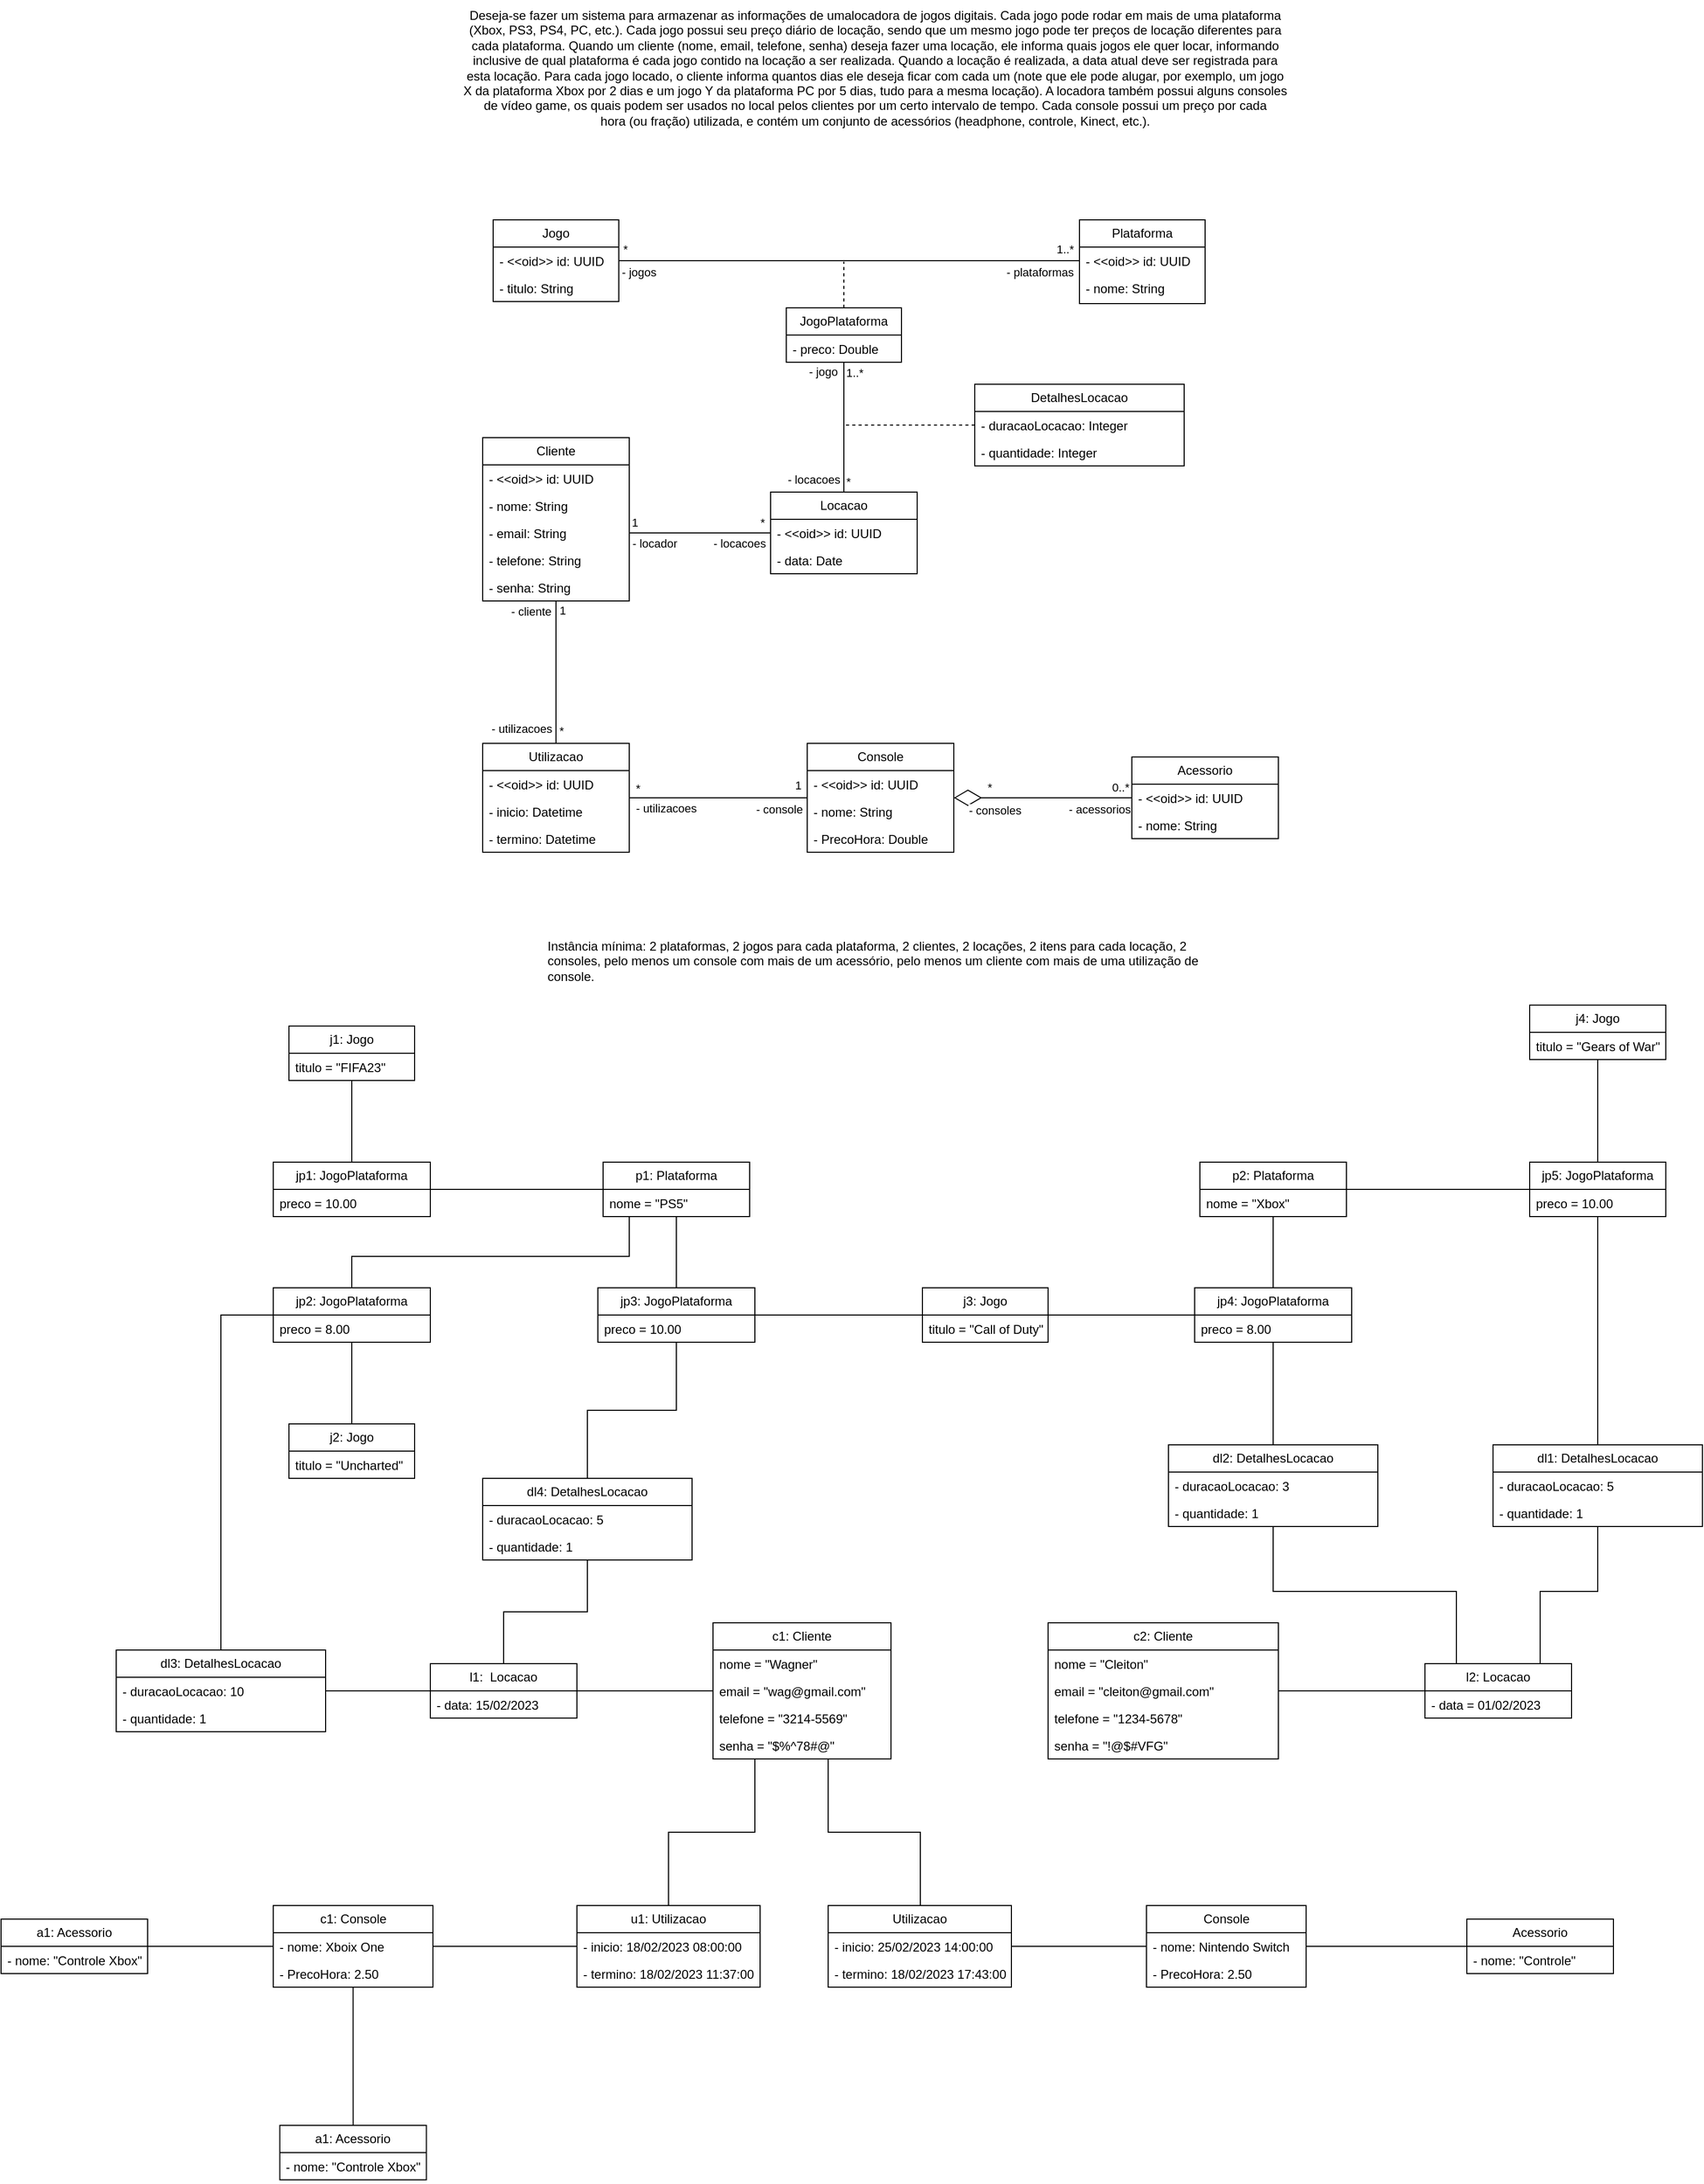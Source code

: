 <mxfile version="21.1.2" type="device">
  <diagram name="Página-1" id="LYE5CIv3qdAO098Iyr-i">
    <mxGraphModel dx="2074" dy="679" grid="1" gridSize="10" guides="1" tooltips="1" connect="1" arrows="1" fold="1" page="1" pageScale="1" pageWidth="827" pageHeight="1169" math="0" shadow="0">
      <root>
        <mxCell id="0" />
        <mxCell id="1" parent="0" />
        <mxCell id="GdIrwZQc3VLpYgN1qTWM-1" value="&lt;div&gt;Deseja-se fazer um sistema para armazenar as informações de uma&lt;span style=&quot;background-color: initial;&quot;&gt;locadora de jogos digitais. Cada jogo pode rodar em mais de uma plataforma (Xbox, PS3, PS4,&amp;nbsp;&lt;/span&gt;&lt;span style=&quot;background-color: initial;&quot;&gt;PC, etc.). Cada jogo possui seu preço diário de locação, sendo que um mesmo jogo pode ter&amp;nbsp;&lt;/span&gt;&lt;span style=&quot;background-color: initial;&quot;&gt;preços de locação diferentes para cada plataforma. Quando um cliente (nome, email, telefone,&amp;nbsp;&lt;/span&gt;&lt;span style=&quot;background-color: initial;&quot;&gt;senha) deseja fazer uma locação, ele informa quais jogos ele quer locar, informando inclusive de&amp;nbsp;&lt;/span&gt;&lt;span style=&quot;background-color: initial;&quot;&gt;qual plataforma é cada jogo contido na locação a ser realizada. Quando a locação é realizada, a&amp;nbsp;&lt;/span&gt;&lt;span style=&quot;background-color: initial;&quot;&gt;data atual deve ser registrada para esta locação. Para cada jogo locado, o cliente informa quantos&amp;nbsp;&lt;/span&gt;&lt;span style=&quot;background-color: initial;&quot;&gt;dias ele deseja ficar com cada um (note que ele pode alugar, por exemplo, um jogo X da&amp;nbsp;&lt;/span&gt;&lt;span style=&quot;background-color: initial;&quot;&gt;plataforma Xbox por 2 dias e um jogo Y da plataforma PC por 5 dias, tudo para a mesma&amp;nbsp;&lt;/span&gt;&lt;span style=&quot;background-color: initial;&quot;&gt;locação). A locadora também possui alguns consoles de vídeo game, os quais podem ser usados&amp;nbsp;&lt;/span&gt;&lt;span style=&quot;background-color: initial;&quot;&gt;no local pelos clientes por um certo intervalo de tempo. Cada console possui um preço por cada&lt;/span&gt;&lt;/div&gt;&lt;div&gt;hora (ou fração) utilizada, e contém um conjunto de acessórios (headphone, controle, Kinect,&amp;nbsp;&lt;span style=&quot;background-color: initial;&quot;&gt;etc.).&lt;/span&gt;&lt;/div&gt;" style="text;html=1;strokeColor=none;fillColor=none;align=center;verticalAlign=middle;whiteSpace=wrap;rounded=0;" vertex="1" parent="1">
          <mxGeometry x="20" y="20" width="790" height="130" as="geometry" />
        </mxCell>
        <mxCell id="GdIrwZQc3VLpYgN1qTWM-3" value="Instância mínima: 2 plataformas, 2 jogos para cada plataforma, 2 clientes, 2 locações, 2 itens para cada locação, 2 consoles, pelo menos um console com mais de um acessório, pelo menos um cliente com mais de uma utilização de&lt;br&gt;console." style="text;whiteSpace=wrap;html=1;" vertex="1" parent="1">
          <mxGeometry x="100" y="910" width="630" height="60" as="geometry" />
        </mxCell>
        <mxCell id="GdIrwZQc3VLpYgN1qTWM-4" value="Jogo" style="swimlane;fontStyle=0;childLayout=stackLayout;horizontal=1;startSize=26;fillColor=none;horizontalStack=0;resizeParent=1;resizeParentMax=0;resizeLast=0;collapsible=1;marginBottom=0;whiteSpace=wrap;html=1;" vertex="1" parent="1">
          <mxGeometry x="50" y="230" width="120" height="78" as="geometry" />
        </mxCell>
        <mxCell id="GdIrwZQc3VLpYgN1qTWM-5" value="- &amp;lt;&amp;lt;oid&amp;gt;&amp;gt; id: UUID" style="text;strokeColor=none;fillColor=none;align=left;verticalAlign=top;spacingLeft=4;spacingRight=4;overflow=hidden;rotatable=0;points=[[0,0.5],[1,0.5]];portConstraint=eastwest;whiteSpace=wrap;html=1;" vertex="1" parent="GdIrwZQc3VLpYgN1qTWM-4">
          <mxGeometry y="26" width="120" height="26" as="geometry" />
        </mxCell>
        <mxCell id="GdIrwZQc3VLpYgN1qTWM-6" value="- titulo: String" style="text;strokeColor=none;fillColor=none;align=left;verticalAlign=top;spacingLeft=4;spacingRight=4;overflow=hidden;rotatable=0;points=[[0,0.5],[1,0.5]];portConstraint=eastwest;whiteSpace=wrap;html=1;" vertex="1" parent="GdIrwZQc3VLpYgN1qTWM-4">
          <mxGeometry y="52" width="120" height="26" as="geometry" />
        </mxCell>
        <mxCell id="GdIrwZQc3VLpYgN1qTWM-8" value="Plataforma" style="swimlane;fontStyle=0;childLayout=stackLayout;horizontal=1;startSize=26;fillColor=none;horizontalStack=0;resizeParent=1;resizeParentMax=0;resizeLast=0;collapsible=1;marginBottom=0;whiteSpace=wrap;html=1;" vertex="1" parent="1">
          <mxGeometry x="610" y="230" width="120" height="80" as="geometry" />
        </mxCell>
        <mxCell id="GdIrwZQc3VLpYgN1qTWM-9" value="- &amp;lt;&amp;lt;oid&amp;gt;&amp;gt; id: UUID" style="text;strokeColor=none;fillColor=none;align=left;verticalAlign=top;spacingLeft=4;spacingRight=4;overflow=hidden;rotatable=0;points=[[0,0.5],[1,0.5]];portConstraint=eastwest;whiteSpace=wrap;html=1;" vertex="1" parent="GdIrwZQc3VLpYgN1qTWM-8">
          <mxGeometry y="26" width="120" height="26" as="geometry" />
        </mxCell>
        <mxCell id="GdIrwZQc3VLpYgN1qTWM-10" value="- nome: String" style="text;strokeColor=none;fillColor=none;align=left;verticalAlign=top;spacingLeft=4;spacingRight=4;overflow=hidden;rotatable=0;points=[[0,0.5],[1,0.5]];portConstraint=eastwest;whiteSpace=wrap;html=1;" vertex="1" parent="GdIrwZQc3VLpYgN1qTWM-8">
          <mxGeometry y="52" width="120" height="28" as="geometry" />
        </mxCell>
        <mxCell id="GdIrwZQc3VLpYgN1qTWM-45" style="edgeStyle=orthogonalEdgeStyle;rounded=0;orthogonalLoop=1;jettySize=auto;html=1;endArrow=none;endFill=0;dashed=1;" edge="1" parent="1" source="GdIrwZQc3VLpYgN1qTWM-15">
          <mxGeometry relative="1" as="geometry">
            <mxPoint x="385" y="270" as="targetPoint" />
          </mxGeometry>
        </mxCell>
        <mxCell id="GdIrwZQc3VLpYgN1qTWM-15" value="JogoPlataforma" style="swimlane;fontStyle=0;childLayout=stackLayout;horizontal=1;startSize=26;fillColor=none;horizontalStack=0;resizeParent=1;resizeParentMax=0;resizeLast=0;collapsible=1;marginBottom=0;whiteSpace=wrap;html=1;" vertex="1" parent="1">
          <mxGeometry x="330" y="314" width="110" height="52" as="geometry" />
        </mxCell>
        <mxCell id="GdIrwZQc3VLpYgN1qTWM-18" value="- preco: Double" style="text;strokeColor=none;fillColor=none;align=left;verticalAlign=top;spacingLeft=4;spacingRight=4;overflow=hidden;rotatable=0;points=[[0,0.5],[1,0.5]];portConstraint=eastwest;whiteSpace=wrap;html=1;" vertex="1" parent="GdIrwZQc3VLpYgN1qTWM-15">
          <mxGeometry y="26" width="110" height="26" as="geometry" />
        </mxCell>
        <mxCell id="GdIrwZQc3VLpYgN1qTWM-39" style="edgeStyle=orthogonalEdgeStyle;rounded=0;orthogonalLoop=1;jettySize=auto;html=1;endArrow=none;endFill=0;" edge="1" parent="1" source="GdIrwZQc3VLpYgN1qTWM-5" target="GdIrwZQc3VLpYgN1qTWM-9">
          <mxGeometry relative="1" as="geometry" />
        </mxCell>
        <mxCell id="GdIrwZQc3VLpYgN1qTWM-41" value="1..*" style="edgeLabel;html=1;align=center;verticalAlign=middle;resizable=0;points=[];" vertex="1" connectable="0" parent="GdIrwZQc3VLpYgN1qTWM-39">
          <mxGeometry x="0.904" y="-2" relative="1" as="geometry">
            <mxPoint x="7" y="-13" as="offset" />
          </mxGeometry>
        </mxCell>
        <mxCell id="GdIrwZQc3VLpYgN1qTWM-42" value="- plataformas" style="edgeLabel;html=1;align=center;verticalAlign=middle;resizable=0;points=[];" vertex="1" connectable="0" parent="GdIrwZQc3VLpYgN1qTWM-39">
          <mxGeometry x="0.891" y="-1" relative="1" as="geometry">
            <mxPoint x="-14" y="10" as="offset" />
          </mxGeometry>
        </mxCell>
        <mxCell id="GdIrwZQc3VLpYgN1qTWM-43" value="*" style="edgeLabel;html=1;align=center;verticalAlign=middle;resizable=0;points=[];" vertex="1" connectable="0" parent="GdIrwZQc3VLpYgN1qTWM-39">
          <mxGeometry x="-0.914" y="-1" relative="1" as="geometry">
            <mxPoint x="-13" y="-12" as="offset" />
          </mxGeometry>
        </mxCell>
        <mxCell id="GdIrwZQc3VLpYgN1qTWM-44" value="- jogos" style="edgeLabel;html=1;align=center;verticalAlign=middle;resizable=0;points=[];" vertex="1" connectable="0" parent="GdIrwZQc3VLpYgN1qTWM-39">
          <mxGeometry x="-0.868" y="1" relative="1" as="geometry">
            <mxPoint x="-10" y="12" as="offset" />
          </mxGeometry>
        </mxCell>
        <mxCell id="GdIrwZQc3VLpYgN1qTWM-46" value="Cliente" style="swimlane;fontStyle=0;childLayout=stackLayout;horizontal=1;startSize=26;fillColor=none;horizontalStack=0;resizeParent=1;resizeParentMax=0;resizeLast=0;collapsible=1;marginBottom=0;whiteSpace=wrap;html=1;" vertex="1" parent="1">
          <mxGeometry x="40" y="438" width="140" height="156" as="geometry" />
        </mxCell>
        <mxCell id="GdIrwZQc3VLpYgN1qTWM-53" value="- &amp;lt;&amp;lt;oid&amp;gt;&amp;gt; id: UUID" style="text;strokeColor=none;fillColor=none;align=left;verticalAlign=top;spacingLeft=4;spacingRight=4;overflow=hidden;rotatable=0;points=[[0,0.5],[1,0.5]];portConstraint=eastwest;whiteSpace=wrap;html=1;" vertex="1" parent="GdIrwZQc3VLpYgN1qTWM-46">
          <mxGeometry y="26" width="140" height="26" as="geometry" />
        </mxCell>
        <mxCell id="GdIrwZQc3VLpYgN1qTWM-47" value="- nome: String" style="text;strokeColor=none;fillColor=none;align=left;verticalAlign=top;spacingLeft=4;spacingRight=4;overflow=hidden;rotatable=0;points=[[0,0.5],[1,0.5]];portConstraint=eastwest;whiteSpace=wrap;html=1;" vertex="1" parent="GdIrwZQc3VLpYgN1qTWM-46">
          <mxGeometry y="52" width="140" height="26" as="geometry" />
        </mxCell>
        <mxCell id="GdIrwZQc3VLpYgN1qTWM-50" value="- email: String" style="text;strokeColor=none;fillColor=none;align=left;verticalAlign=top;spacingLeft=4;spacingRight=4;overflow=hidden;rotatable=0;points=[[0,0.5],[1,0.5]];portConstraint=eastwest;whiteSpace=wrap;html=1;" vertex="1" parent="GdIrwZQc3VLpYgN1qTWM-46">
          <mxGeometry y="78" width="140" height="26" as="geometry" />
        </mxCell>
        <mxCell id="GdIrwZQc3VLpYgN1qTWM-51" value="- telefone: String" style="text;strokeColor=none;fillColor=none;align=left;verticalAlign=top;spacingLeft=4;spacingRight=4;overflow=hidden;rotatable=0;points=[[0,0.5],[1,0.5]];portConstraint=eastwest;whiteSpace=wrap;html=1;" vertex="1" parent="GdIrwZQc3VLpYgN1qTWM-46">
          <mxGeometry y="104" width="140" height="26" as="geometry" />
        </mxCell>
        <mxCell id="GdIrwZQc3VLpYgN1qTWM-52" value="- senha: String" style="text;strokeColor=none;fillColor=none;align=left;verticalAlign=top;spacingLeft=4;spacingRight=4;overflow=hidden;rotatable=0;points=[[0,0.5],[1,0.5]];portConstraint=eastwest;whiteSpace=wrap;html=1;" vertex="1" parent="GdIrwZQc3VLpYgN1qTWM-46">
          <mxGeometry y="130" width="140" height="26" as="geometry" />
        </mxCell>
        <mxCell id="GdIrwZQc3VLpYgN1qTWM-79" style="edgeStyle=orthogonalEdgeStyle;rounded=0;orthogonalLoop=1;jettySize=auto;html=1;endArrow=none;endFill=0;" edge="1" parent="1" source="GdIrwZQc3VLpYgN1qTWM-54" target="GdIrwZQc3VLpYgN1qTWM-15">
          <mxGeometry relative="1" as="geometry" />
        </mxCell>
        <mxCell id="GdIrwZQc3VLpYgN1qTWM-82" value="*" style="edgeLabel;html=1;align=center;verticalAlign=middle;resizable=0;points=[];" vertex="1" connectable="0" parent="GdIrwZQc3VLpYgN1qTWM-79">
          <mxGeometry x="0.774" relative="1" as="geometry">
            <mxPoint x="4" y="100" as="offset" />
          </mxGeometry>
        </mxCell>
        <mxCell id="GdIrwZQc3VLpYgN1qTWM-83" value="- locacoes" style="edgeLabel;html=1;align=center;verticalAlign=middle;resizable=0;points=[];" vertex="1" connectable="0" parent="GdIrwZQc3VLpYgN1qTWM-79">
          <mxGeometry x="0.79" y="2" relative="1" as="geometry">
            <mxPoint x="-27" y="99" as="offset" />
          </mxGeometry>
        </mxCell>
        <mxCell id="GdIrwZQc3VLpYgN1qTWM-84" value="1..*" style="edgeLabel;html=1;align=center;verticalAlign=middle;resizable=0;points=[];" vertex="1" connectable="0" parent="GdIrwZQc3VLpYgN1qTWM-79">
          <mxGeometry x="0.774" y="-3" relative="1" as="geometry">
            <mxPoint x="7" y="-4" as="offset" />
          </mxGeometry>
        </mxCell>
        <mxCell id="GdIrwZQc3VLpYgN1qTWM-85" value="- jogo" style="edgeLabel;html=1;align=center;verticalAlign=middle;resizable=0;points=[];" vertex="1" connectable="0" parent="GdIrwZQc3VLpYgN1qTWM-79">
          <mxGeometry x="0.661" y="-1" relative="1" as="geometry">
            <mxPoint x="-21" y="-12" as="offset" />
          </mxGeometry>
        </mxCell>
        <mxCell id="GdIrwZQc3VLpYgN1qTWM-54" value="Locacao" style="swimlane;fontStyle=0;childLayout=stackLayout;horizontal=1;startSize=26;fillColor=none;horizontalStack=0;resizeParent=1;resizeParentMax=0;resizeLast=0;collapsible=1;marginBottom=0;whiteSpace=wrap;html=1;" vertex="1" parent="1">
          <mxGeometry x="315" y="490" width="140" height="78" as="geometry" />
        </mxCell>
        <mxCell id="GdIrwZQc3VLpYgN1qTWM-55" value="- &amp;lt;&amp;lt;oid&amp;gt;&amp;gt; id: UUID" style="text;strokeColor=none;fillColor=none;align=left;verticalAlign=top;spacingLeft=4;spacingRight=4;overflow=hidden;rotatable=0;points=[[0,0.5],[1,0.5]];portConstraint=eastwest;whiteSpace=wrap;html=1;" vertex="1" parent="GdIrwZQc3VLpYgN1qTWM-54">
          <mxGeometry y="26" width="140" height="26" as="geometry" />
        </mxCell>
        <mxCell id="GdIrwZQc3VLpYgN1qTWM-80" value="- data: Date" style="text;strokeColor=none;fillColor=none;align=left;verticalAlign=top;spacingLeft=4;spacingRight=4;overflow=hidden;rotatable=0;points=[[0,0.5],[1,0.5]];portConstraint=eastwest;whiteSpace=wrap;html=1;" vertex="1" parent="GdIrwZQc3VLpYgN1qTWM-54">
          <mxGeometry y="52" width="140" height="26" as="geometry" />
        </mxCell>
        <mxCell id="GdIrwZQc3VLpYgN1qTWM-63" style="edgeStyle=orthogonalEdgeStyle;rounded=0;orthogonalLoop=1;jettySize=auto;html=1;endArrow=none;endFill=0;" edge="1" parent="1" source="GdIrwZQc3VLpYgN1qTWM-50" target="GdIrwZQc3VLpYgN1qTWM-54">
          <mxGeometry relative="1" as="geometry" />
        </mxCell>
        <mxCell id="GdIrwZQc3VLpYgN1qTWM-64" value="*" style="edgeLabel;html=1;align=center;verticalAlign=middle;resizable=0;points=[];" vertex="1" connectable="0" parent="GdIrwZQc3VLpYgN1qTWM-63">
          <mxGeometry x="0.763" relative="1" as="geometry">
            <mxPoint x="8" y="-10" as="offset" />
          </mxGeometry>
        </mxCell>
        <mxCell id="GdIrwZQc3VLpYgN1qTWM-65" value="- locacoes" style="edgeLabel;html=1;align=center;verticalAlign=middle;resizable=0;points=[];" vertex="1" connectable="0" parent="GdIrwZQc3VLpYgN1qTWM-63">
          <mxGeometry x="0.822" y="-2" relative="1" as="geometry">
            <mxPoint x="-18" y="8" as="offset" />
          </mxGeometry>
        </mxCell>
        <mxCell id="GdIrwZQc3VLpYgN1qTWM-66" value="1" style="edgeLabel;html=1;align=center;verticalAlign=middle;resizable=0;points=[];" vertex="1" connectable="0" parent="GdIrwZQc3VLpYgN1qTWM-63">
          <mxGeometry x="-0.807" relative="1" as="geometry">
            <mxPoint x="-8" y="-10" as="offset" />
          </mxGeometry>
        </mxCell>
        <mxCell id="GdIrwZQc3VLpYgN1qTWM-67" value="- locador" style="edgeLabel;html=1;align=center;verticalAlign=middle;resizable=0;points=[];" vertex="1" connectable="0" parent="GdIrwZQc3VLpYgN1qTWM-63">
          <mxGeometry x="-0.704" y="-1" relative="1" as="geometry">
            <mxPoint x="4" y="9" as="offset" />
          </mxGeometry>
        </mxCell>
        <mxCell id="GdIrwZQc3VLpYgN1qTWM-81" style="edgeStyle=orthogonalEdgeStyle;rounded=0;orthogonalLoop=1;jettySize=auto;html=1;endArrow=none;endFill=0;dashed=1;" edge="1" parent="1" source="GdIrwZQc3VLpYgN1qTWM-68">
          <mxGeometry relative="1" as="geometry">
            <mxPoint x="386" y="426" as="targetPoint" />
            <mxPoint x="516" y="426" as="sourcePoint" />
          </mxGeometry>
        </mxCell>
        <mxCell id="GdIrwZQc3VLpYgN1qTWM-68" value="DetalhesLocacao" style="swimlane;fontStyle=0;childLayout=stackLayout;horizontal=1;startSize=26;fillColor=none;horizontalStack=0;resizeParent=1;resizeParentMax=0;resizeLast=0;collapsible=1;marginBottom=0;whiteSpace=wrap;html=1;" vertex="1" parent="1">
          <mxGeometry x="510" y="387" width="200" height="78" as="geometry" />
        </mxCell>
        <mxCell id="GdIrwZQc3VLpYgN1qTWM-69" value="- duracaoLocacao: Integer" style="text;strokeColor=none;fillColor=none;align=left;verticalAlign=top;spacingLeft=4;spacingRight=4;overflow=hidden;rotatable=0;points=[[0,0.5],[1,0.5]];portConstraint=eastwest;whiteSpace=wrap;html=1;" vertex="1" parent="GdIrwZQc3VLpYgN1qTWM-68">
          <mxGeometry y="26" width="200" height="26" as="geometry" />
        </mxCell>
        <mxCell id="GdIrwZQc3VLpYgN1qTWM-86" value="- quantidade: Integer" style="text;strokeColor=none;fillColor=none;align=left;verticalAlign=top;spacingLeft=4;spacingRight=4;overflow=hidden;rotatable=0;points=[[0,0.5],[1,0.5]];portConstraint=eastwest;whiteSpace=wrap;html=1;" vertex="1" parent="GdIrwZQc3VLpYgN1qTWM-68">
          <mxGeometry y="52" width="200" height="26" as="geometry" />
        </mxCell>
        <mxCell id="GdIrwZQc3VLpYgN1qTWM-102" style="edgeStyle=orthogonalEdgeStyle;rounded=0;orthogonalLoop=1;jettySize=auto;html=1;endArrow=none;endFill=0;" edge="1" parent="1" source="GdIrwZQc3VLpYgN1qTWM-87" target="GdIrwZQc3VLpYgN1qTWM-96">
          <mxGeometry relative="1" as="geometry" />
        </mxCell>
        <mxCell id="GdIrwZQc3VLpYgN1qTWM-111" value="1" style="edgeLabel;html=1;align=center;verticalAlign=middle;resizable=0;points=[];" vertex="1" connectable="0" parent="GdIrwZQc3VLpYgN1qTWM-102">
          <mxGeometry x="-0.689" y="-1" relative="1" as="geometry">
            <mxPoint x="17" y="-11" as="offset" />
          </mxGeometry>
        </mxCell>
        <mxCell id="GdIrwZQc3VLpYgN1qTWM-115" value="- console" style="edgeLabel;html=1;align=center;verticalAlign=middle;resizable=0;points=[];" vertex="1" connectable="0" parent="GdIrwZQc3VLpYgN1qTWM-102">
          <mxGeometry x="-0.791" y="1" relative="1" as="geometry">
            <mxPoint x="-9" y="10" as="offset" />
          </mxGeometry>
        </mxCell>
        <mxCell id="GdIrwZQc3VLpYgN1qTWM-116" value="*" style="edgeLabel;html=1;align=center;verticalAlign=middle;resizable=0;points=[];" vertex="1" connectable="0" parent="GdIrwZQc3VLpYgN1qTWM-102">
          <mxGeometry x="0.774" y="-2" relative="1" as="geometry">
            <mxPoint x="-11" y="-7" as="offset" />
          </mxGeometry>
        </mxCell>
        <mxCell id="GdIrwZQc3VLpYgN1qTWM-117" value="- utilizacoes" style="edgeLabel;html=1;align=center;verticalAlign=middle;resizable=0;points=[];" vertex="1" connectable="0" parent="GdIrwZQc3VLpYgN1qTWM-102">
          <mxGeometry x="0.84" relative="1" as="geometry">
            <mxPoint x="21" y="10" as="offset" />
          </mxGeometry>
        </mxCell>
        <mxCell id="GdIrwZQc3VLpYgN1qTWM-87" value="Console" style="swimlane;fontStyle=0;childLayout=stackLayout;horizontal=1;startSize=26;fillColor=none;horizontalStack=0;resizeParent=1;resizeParentMax=0;resizeLast=0;collapsible=1;marginBottom=0;whiteSpace=wrap;html=1;" vertex="1" parent="1">
          <mxGeometry x="350" y="730" width="140" height="104" as="geometry" />
        </mxCell>
        <mxCell id="GdIrwZQc3VLpYgN1qTWM-88" value="- &amp;lt;&amp;lt;oid&amp;gt;&amp;gt; id: UUID" style="text;strokeColor=none;fillColor=none;align=left;verticalAlign=top;spacingLeft=4;spacingRight=4;overflow=hidden;rotatable=0;points=[[0,0.5],[1,0.5]];portConstraint=eastwest;whiteSpace=wrap;html=1;" vertex="1" parent="GdIrwZQc3VLpYgN1qTWM-87">
          <mxGeometry y="26" width="140" height="26" as="geometry" />
        </mxCell>
        <mxCell id="GdIrwZQc3VLpYgN1qTWM-89" value="- nome: String" style="text;strokeColor=none;fillColor=none;align=left;verticalAlign=top;spacingLeft=4;spacingRight=4;overflow=hidden;rotatable=0;points=[[0,0.5],[1,0.5]];portConstraint=eastwest;whiteSpace=wrap;html=1;" vertex="1" parent="GdIrwZQc3VLpYgN1qTWM-87">
          <mxGeometry y="52" width="140" height="26" as="geometry" />
        </mxCell>
        <mxCell id="GdIrwZQc3VLpYgN1qTWM-118" value="- PrecoHora: Double" style="text;strokeColor=none;fillColor=none;align=left;verticalAlign=top;spacingLeft=4;spacingRight=4;overflow=hidden;rotatable=0;points=[[0,0.5],[1,0.5]];portConstraint=eastwest;whiteSpace=wrap;html=1;" vertex="1" parent="GdIrwZQc3VLpYgN1qTWM-87">
          <mxGeometry y="78" width="140" height="26" as="geometry" />
        </mxCell>
        <mxCell id="GdIrwZQc3VLpYgN1qTWM-103" style="edgeStyle=orthogonalEdgeStyle;rounded=0;orthogonalLoop=1;jettySize=auto;html=1;endArrow=none;endFill=0;" edge="1" parent="1" source="GdIrwZQc3VLpYgN1qTWM-96">
          <mxGeometry relative="1" as="geometry">
            <mxPoint x="110" y="594" as="targetPoint" />
          </mxGeometry>
        </mxCell>
        <mxCell id="GdIrwZQc3VLpYgN1qTWM-110" value="1" style="edgeLabel;html=1;align=center;verticalAlign=middle;resizable=0;points=[];" vertex="1" connectable="0" parent="GdIrwZQc3VLpYgN1qTWM-103">
          <mxGeometry x="0.837" y="-2" relative="1" as="geometry">
            <mxPoint x="4" y="-2" as="offset" />
          </mxGeometry>
        </mxCell>
        <mxCell id="GdIrwZQc3VLpYgN1qTWM-112" value="- cliente" style="edgeLabel;html=1;align=center;verticalAlign=middle;resizable=0;points=[];" vertex="1" connectable="0" parent="GdIrwZQc3VLpYgN1qTWM-103">
          <mxGeometry x="0.853" y="-1" relative="1" as="geometry">
            <mxPoint x="-25" as="offset" />
          </mxGeometry>
        </mxCell>
        <mxCell id="GdIrwZQc3VLpYgN1qTWM-113" value="*" style="edgeLabel;html=1;align=center;verticalAlign=middle;resizable=0;points=[];" vertex="1" connectable="0" parent="GdIrwZQc3VLpYgN1qTWM-103">
          <mxGeometry x="-0.812" y="-1" relative="1" as="geometry">
            <mxPoint x="4" y="1" as="offset" />
          </mxGeometry>
        </mxCell>
        <mxCell id="GdIrwZQc3VLpYgN1qTWM-114" value="- utilizacoes" style="edgeLabel;html=1;align=center;verticalAlign=middle;resizable=0;points=[];" vertex="1" connectable="0" parent="GdIrwZQc3VLpYgN1qTWM-103">
          <mxGeometry x="-0.847" relative="1" as="geometry">
            <mxPoint x="-33" y="-4" as="offset" />
          </mxGeometry>
        </mxCell>
        <mxCell id="GdIrwZQc3VLpYgN1qTWM-96" value="Utilizacao" style="swimlane;fontStyle=0;childLayout=stackLayout;horizontal=1;startSize=26;fillColor=none;horizontalStack=0;resizeParent=1;resizeParentMax=0;resizeLast=0;collapsible=1;marginBottom=0;whiteSpace=wrap;html=1;" vertex="1" parent="1">
          <mxGeometry x="40" y="730" width="140" height="104" as="geometry" />
        </mxCell>
        <mxCell id="GdIrwZQc3VLpYgN1qTWM-98" value="- &amp;lt;&amp;lt;oid&amp;gt;&amp;gt; id: UUID" style="text;strokeColor=none;fillColor=none;align=left;verticalAlign=top;spacingLeft=4;spacingRight=4;overflow=hidden;rotatable=0;points=[[0,0.5],[1,0.5]];portConstraint=eastwest;whiteSpace=wrap;html=1;" vertex="1" parent="GdIrwZQc3VLpYgN1qTWM-96">
          <mxGeometry y="26" width="140" height="26" as="geometry" />
        </mxCell>
        <mxCell id="GdIrwZQc3VLpYgN1qTWM-106" value="- inicio: Datetime" style="text;strokeColor=none;fillColor=none;align=left;verticalAlign=top;spacingLeft=4;spacingRight=4;overflow=hidden;rotatable=0;points=[[0,0.5],[1,0.5]];portConstraint=eastwest;whiteSpace=wrap;html=1;" vertex="1" parent="GdIrwZQc3VLpYgN1qTWM-96">
          <mxGeometry y="52" width="140" height="26" as="geometry" />
        </mxCell>
        <mxCell id="GdIrwZQc3VLpYgN1qTWM-109" value="- termino: Datetime" style="text;strokeColor=none;fillColor=none;align=left;verticalAlign=top;spacingLeft=4;spacingRight=4;overflow=hidden;rotatable=0;points=[[0,0.5],[1,0.5]];portConstraint=eastwest;whiteSpace=wrap;html=1;" vertex="1" parent="GdIrwZQc3VLpYgN1qTWM-96">
          <mxGeometry y="78" width="140" height="26" as="geometry" />
        </mxCell>
        <mxCell id="GdIrwZQc3VLpYgN1qTWM-119" value="Acessorio" style="swimlane;fontStyle=0;childLayout=stackLayout;horizontal=1;startSize=26;fillColor=none;horizontalStack=0;resizeParent=1;resizeParentMax=0;resizeLast=0;collapsible=1;marginBottom=0;whiteSpace=wrap;html=1;" vertex="1" parent="1">
          <mxGeometry x="660" y="743" width="140" height="78" as="geometry" />
        </mxCell>
        <mxCell id="GdIrwZQc3VLpYgN1qTWM-120" value="- &amp;lt;&amp;lt;oid&amp;gt;&amp;gt; id: UUID" style="text;strokeColor=none;fillColor=none;align=left;verticalAlign=top;spacingLeft=4;spacingRight=4;overflow=hidden;rotatable=0;points=[[0,0.5],[1,0.5]];portConstraint=eastwest;whiteSpace=wrap;html=1;" vertex="1" parent="GdIrwZQc3VLpYgN1qTWM-119">
          <mxGeometry y="26" width="140" height="26" as="geometry" />
        </mxCell>
        <mxCell id="GdIrwZQc3VLpYgN1qTWM-121" value="- nome: String" style="text;strokeColor=none;fillColor=none;align=left;verticalAlign=top;spacingLeft=4;spacingRight=4;overflow=hidden;rotatable=0;points=[[0,0.5],[1,0.5]];portConstraint=eastwest;whiteSpace=wrap;html=1;" vertex="1" parent="GdIrwZQc3VLpYgN1qTWM-119">
          <mxGeometry y="52" width="140" height="26" as="geometry" />
        </mxCell>
        <mxCell id="GdIrwZQc3VLpYgN1qTWM-124" value="" style="endArrow=diamondThin;endFill=0;endSize=24;html=1;rounded=0;" edge="1" parent="1" source="GdIrwZQc3VLpYgN1qTWM-119" target="GdIrwZQc3VLpYgN1qTWM-87">
          <mxGeometry width="160" relative="1" as="geometry">
            <mxPoint x="270" y="710" as="sourcePoint" />
            <mxPoint x="430" y="710" as="targetPoint" />
          </mxGeometry>
        </mxCell>
        <mxCell id="GdIrwZQc3VLpYgN1qTWM-125" value="0..*" style="edgeLabel;html=1;align=center;verticalAlign=middle;resizable=0;points=[];" vertex="1" connectable="0" parent="GdIrwZQc3VLpYgN1qTWM-124">
          <mxGeometry x="-0.759" y="1" relative="1" as="geometry">
            <mxPoint x="9" y="-11" as="offset" />
          </mxGeometry>
        </mxCell>
        <mxCell id="GdIrwZQc3VLpYgN1qTWM-126" value="- acessorios" style="edgeLabel;html=1;align=center;verticalAlign=middle;resizable=0;points=[];" vertex="1" connectable="0" parent="GdIrwZQc3VLpYgN1qTWM-124">
          <mxGeometry x="-0.692" y="1" relative="1" as="geometry">
            <mxPoint x="-5" y="10" as="offset" />
          </mxGeometry>
        </mxCell>
        <mxCell id="GdIrwZQc3VLpYgN1qTWM-127" value="*" style="edgeLabel;html=1;align=center;verticalAlign=middle;resizable=0;points=[];" vertex="1" connectable="0" parent="GdIrwZQc3VLpYgN1qTWM-124">
          <mxGeometry x="0.603" y="-1" relative="1" as="geometry">
            <mxPoint y="-9" as="offset" />
          </mxGeometry>
        </mxCell>
        <mxCell id="GdIrwZQc3VLpYgN1qTWM-128" value="- consoles" style="edgeLabel;html=1;align=center;verticalAlign=middle;resizable=0;points=[];" vertex="1" connectable="0" parent="GdIrwZQc3VLpYgN1qTWM-124">
          <mxGeometry x="0.574" y="1" relative="1" as="geometry">
            <mxPoint x="3" y="11" as="offset" />
          </mxGeometry>
        </mxCell>
        <mxCell id="GdIrwZQc3VLpYgN1qTWM-129" value="p1: Plataforma" style="swimlane;fontStyle=0;childLayout=stackLayout;horizontal=1;startSize=26;fillColor=none;horizontalStack=0;resizeParent=1;resizeParentMax=0;resizeLast=0;collapsible=1;marginBottom=0;whiteSpace=wrap;html=1;" vertex="1" parent="1">
          <mxGeometry x="155" y="1130" width="140" height="52" as="geometry" />
        </mxCell>
        <mxCell id="GdIrwZQc3VLpYgN1qTWM-130" value="nome = &quot;PS5&quot;" style="text;strokeColor=none;fillColor=none;align=left;verticalAlign=top;spacingLeft=4;spacingRight=4;overflow=hidden;rotatable=0;points=[[0,0.5],[1,0.5]];portConstraint=eastwest;whiteSpace=wrap;html=1;" vertex="1" parent="GdIrwZQc3VLpYgN1qTWM-129">
          <mxGeometry y="26" width="140" height="26" as="geometry" />
        </mxCell>
        <mxCell id="GdIrwZQc3VLpYgN1qTWM-137" value="p2: Plataforma" style="swimlane;fontStyle=0;childLayout=stackLayout;horizontal=1;startSize=26;fillColor=none;horizontalStack=0;resizeParent=1;resizeParentMax=0;resizeLast=0;collapsible=1;marginBottom=0;whiteSpace=wrap;html=1;" vertex="1" parent="1">
          <mxGeometry x="725" y="1130" width="140" height="52" as="geometry" />
        </mxCell>
        <mxCell id="GdIrwZQc3VLpYgN1qTWM-138" value="nome = &quot;Xbox&quot;" style="text;strokeColor=none;fillColor=none;align=left;verticalAlign=top;spacingLeft=4;spacingRight=4;overflow=hidden;rotatable=0;points=[[0,0.5],[1,0.5]];portConstraint=eastwest;whiteSpace=wrap;html=1;" vertex="1" parent="GdIrwZQc3VLpYgN1qTWM-137">
          <mxGeometry y="26" width="140" height="26" as="geometry" />
        </mxCell>
        <mxCell id="GdIrwZQc3VLpYgN1qTWM-172" style="edgeStyle=orthogonalEdgeStyle;rounded=0;orthogonalLoop=1;jettySize=auto;html=1;endArrow=none;endFill=0;" edge="1" parent="1" source="GdIrwZQc3VLpYgN1qTWM-143" target="GdIrwZQc3VLpYgN1qTWM-169">
          <mxGeometry relative="1" as="geometry" />
        </mxCell>
        <mxCell id="GdIrwZQc3VLpYgN1qTWM-143" value="j1: Jogo" style="swimlane;fontStyle=0;childLayout=stackLayout;horizontal=1;startSize=26;fillColor=none;horizontalStack=0;resizeParent=1;resizeParentMax=0;resizeLast=0;collapsible=1;marginBottom=0;whiteSpace=wrap;html=1;" vertex="1" parent="1">
          <mxGeometry x="-145" y="1000" width="120" height="52" as="geometry" />
        </mxCell>
        <mxCell id="GdIrwZQc3VLpYgN1qTWM-144" value="titulo = &quot;FIFA23&quot;" style="text;strokeColor=none;fillColor=none;align=left;verticalAlign=top;spacingLeft=4;spacingRight=4;overflow=hidden;rotatable=0;points=[[0,0.5],[1,0.5]];portConstraint=eastwest;whiteSpace=wrap;html=1;" vertex="1" parent="GdIrwZQc3VLpYgN1qTWM-143">
          <mxGeometry y="26" width="120" height="26" as="geometry" />
        </mxCell>
        <mxCell id="GdIrwZQc3VLpYgN1qTWM-146" value="j3: Jogo" style="swimlane;fontStyle=0;childLayout=stackLayout;horizontal=1;startSize=26;fillColor=none;horizontalStack=0;resizeParent=1;resizeParentMax=0;resizeLast=0;collapsible=1;marginBottom=0;whiteSpace=wrap;html=1;" vertex="1" parent="1">
          <mxGeometry x="460" y="1250" width="120" height="52" as="geometry" />
        </mxCell>
        <mxCell id="GdIrwZQc3VLpYgN1qTWM-147" value="titulo = &quot;Call of Duty&quot;" style="text;strokeColor=none;fillColor=none;align=left;verticalAlign=top;spacingLeft=4;spacingRight=4;overflow=hidden;rotatable=0;points=[[0,0.5],[1,0.5]];portConstraint=eastwest;whiteSpace=wrap;html=1;" vertex="1" parent="GdIrwZQc3VLpYgN1qTWM-146">
          <mxGeometry y="26" width="120" height="26" as="geometry" />
        </mxCell>
        <mxCell id="GdIrwZQc3VLpYgN1qTWM-166" style="edgeStyle=orthogonalEdgeStyle;rounded=0;orthogonalLoop=1;jettySize=auto;html=1;endArrow=none;endFill=0;" edge="1" parent="1" source="GdIrwZQc3VLpYgN1qTWM-148" target="GdIrwZQc3VLpYgN1qTWM-164">
          <mxGeometry relative="1" as="geometry" />
        </mxCell>
        <mxCell id="GdIrwZQc3VLpYgN1qTWM-148" value="j4: Jogo" style="swimlane;fontStyle=0;childLayout=stackLayout;horizontal=1;startSize=26;fillColor=none;horizontalStack=0;resizeParent=1;resizeParentMax=0;resizeLast=0;collapsible=1;marginBottom=0;whiteSpace=wrap;html=1;" vertex="1" parent="1">
          <mxGeometry x="1040" y="980" width="130" height="52" as="geometry" />
        </mxCell>
        <mxCell id="GdIrwZQc3VLpYgN1qTWM-149" value="titulo = &quot;Gears of War&quot;" style="text;strokeColor=none;fillColor=none;align=left;verticalAlign=top;spacingLeft=4;spacingRight=4;overflow=hidden;rotatable=0;points=[[0,0.5],[1,0.5]];portConstraint=eastwest;whiteSpace=wrap;html=1;" vertex="1" parent="GdIrwZQc3VLpYgN1qTWM-148">
          <mxGeometry y="26" width="130" height="26" as="geometry" />
        </mxCell>
        <mxCell id="GdIrwZQc3VLpYgN1qTWM-175" style="edgeStyle=orthogonalEdgeStyle;rounded=0;orthogonalLoop=1;jettySize=auto;html=1;endArrow=none;endFill=0;" edge="1" parent="1" source="GdIrwZQc3VLpYgN1qTWM-151" target="GdIrwZQc3VLpYgN1qTWM-173">
          <mxGeometry relative="1" as="geometry" />
        </mxCell>
        <mxCell id="GdIrwZQc3VLpYgN1qTWM-151" value="j2: Jogo" style="swimlane;fontStyle=0;childLayout=stackLayout;horizontal=1;startSize=26;fillColor=none;horizontalStack=0;resizeParent=1;resizeParentMax=0;resizeLast=0;collapsible=1;marginBottom=0;whiteSpace=wrap;html=1;" vertex="1" parent="1">
          <mxGeometry x="-145" y="1380" width="120" height="52" as="geometry" />
        </mxCell>
        <mxCell id="GdIrwZQc3VLpYgN1qTWM-152" value="titulo = &quot;Uncharted&quot;" style="text;strokeColor=none;fillColor=none;align=left;verticalAlign=top;spacingLeft=4;spacingRight=4;overflow=hidden;rotatable=0;points=[[0,0.5],[1,0.5]];portConstraint=eastwest;whiteSpace=wrap;html=1;" vertex="1" parent="GdIrwZQc3VLpYgN1qTWM-151">
          <mxGeometry y="26" width="120" height="26" as="geometry" />
        </mxCell>
        <mxCell id="GdIrwZQc3VLpYgN1qTWM-156" style="edgeStyle=orthogonalEdgeStyle;rounded=0;orthogonalLoop=1;jettySize=auto;html=1;endArrow=none;endFill=0;" edge="1" parent="1" source="GdIrwZQc3VLpYgN1qTWM-153" target="GdIrwZQc3VLpYgN1qTWM-129">
          <mxGeometry relative="1" as="geometry" />
        </mxCell>
        <mxCell id="GdIrwZQc3VLpYgN1qTWM-178" style="edgeStyle=orthogonalEdgeStyle;rounded=0;orthogonalLoop=1;jettySize=auto;html=1;endArrow=none;endFill=0;" edge="1" parent="1" source="GdIrwZQc3VLpYgN1qTWM-153" target="GdIrwZQc3VLpYgN1qTWM-146">
          <mxGeometry relative="1" as="geometry">
            <Array as="points">
              <mxPoint x="400" y="1276" />
              <mxPoint x="400" y="1276" />
            </Array>
          </mxGeometry>
        </mxCell>
        <mxCell id="GdIrwZQc3VLpYgN1qTWM-153" value="jp3: JogoPlataforma" style="swimlane;fontStyle=0;childLayout=stackLayout;horizontal=1;startSize=26;fillColor=none;horizontalStack=0;resizeParent=1;resizeParentMax=0;resizeLast=0;collapsible=1;marginBottom=0;whiteSpace=wrap;html=1;" vertex="1" parent="1">
          <mxGeometry x="150" y="1250" width="150" height="52" as="geometry" />
        </mxCell>
        <mxCell id="GdIrwZQc3VLpYgN1qTWM-154" value="preco = 10.00" style="text;strokeColor=none;fillColor=none;align=left;verticalAlign=top;spacingLeft=4;spacingRight=4;overflow=hidden;rotatable=0;points=[[0,0.5],[1,0.5]];portConstraint=eastwest;whiteSpace=wrap;html=1;" vertex="1" parent="GdIrwZQc3VLpYgN1qTWM-153">
          <mxGeometry y="26" width="150" height="26" as="geometry" />
        </mxCell>
        <mxCell id="GdIrwZQc3VLpYgN1qTWM-161" style="edgeStyle=orthogonalEdgeStyle;rounded=0;orthogonalLoop=1;jettySize=auto;html=1;endArrow=none;endFill=0;" edge="1" parent="1" source="GdIrwZQc3VLpYgN1qTWM-158" target="GdIrwZQc3VLpYgN1qTWM-137">
          <mxGeometry relative="1" as="geometry" />
        </mxCell>
        <mxCell id="GdIrwZQc3VLpYgN1qTWM-179" style="edgeStyle=orthogonalEdgeStyle;rounded=0;orthogonalLoop=1;jettySize=auto;html=1;endArrow=none;endFill=0;" edge="1" parent="1" source="GdIrwZQc3VLpYgN1qTWM-158" target="GdIrwZQc3VLpYgN1qTWM-146">
          <mxGeometry relative="1" as="geometry">
            <Array as="points">
              <mxPoint x="580" y="1276" />
              <mxPoint x="580" y="1276" />
            </Array>
          </mxGeometry>
        </mxCell>
        <mxCell id="GdIrwZQc3VLpYgN1qTWM-158" value="jp4: JogoPlataforma" style="swimlane;fontStyle=0;childLayout=stackLayout;horizontal=1;startSize=26;fillColor=none;horizontalStack=0;resizeParent=1;resizeParentMax=0;resizeLast=0;collapsible=1;marginBottom=0;whiteSpace=wrap;html=1;" vertex="1" parent="1">
          <mxGeometry x="720" y="1250" width="150" height="52" as="geometry" />
        </mxCell>
        <mxCell id="GdIrwZQc3VLpYgN1qTWM-159" value="preco = 8.00" style="text;strokeColor=none;fillColor=none;align=left;verticalAlign=top;spacingLeft=4;spacingRight=4;overflow=hidden;rotatable=0;points=[[0,0.5],[1,0.5]];portConstraint=eastwest;whiteSpace=wrap;html=1;" vertex="1" parent="GdIrwZQc3VLpYgN1qTWM-158">
          <mxGeometry y="26" width="150" height="26" as="geometry" />
        </mxCell>
        <mxCell id="GdIrwZQc3VLpYgN1qTWM-167" style="edgeStyle=orthogonalEdgeStyle;rounded=0;orthogonalLoop=1;jettySize=auto;html=1;endArrow=none;endFill=0;" edge="1" parent="1" source="GdIrwZQc3VLpYgN1qTWM-164" target="GdIrwZQc3VLpYgN1qTWM-137">
          <mxGeometry relative="1" as="geometry" />
        </mxCell>
        <mxCell id="GdIrwZQc3VLpYgN1qTWM-164" value="jp5: JogoPlataforma" style="swimlane;fontStyle=0;childLayout=stackLayout;horizontal=1;startSize=26;fillColor=none;horizontalStack=0;resizeParent=1;resizeParentMax=0;resizeLast=0;collapsible=1;marginBottom=0;whiteSpace=wrap;html=1;" vertex="1" parent="1">
          <mxGeometry x="1040" y="1130" width="130" height="52" as="geometry" />
        </mxCell>
        <mxCell id="GdIrwZQc3VLpYgN1qTWM-165" value="preco = 10.00" style="text;strokeColor=none;fillColor=none;align=left;verticalAlign=top;spacingLeft=4;spacingRight=4;overflow=hidden;rotatable=0;points=[[0,0.5],[1,0.5]];portConstraint=eastwest;whiteSpace=wrap;html=1;" vertex="1" parent="GdIrwZQc3VLpYgN1qTWM-164">
          <mxGeometry y="26" width="130" height="26" as="geometry" />
        </mxCell>
        <mxCell id="GdIrwZQc3VLpYgN1qTWM-171" style="edgeStyle=orthogonalEdgeStyle;rounded=0;orthogonalLoop=1;jettySize=auto;html=1;endArrow=none;endFill=0;" edge="1" parent="1" source="GdIrwZQc3VLpYgN1qTWM-169" target="GdIrwZQc3VLpYgN1qTWM-129">
          <mxGeometry relative="1" as="geometry" />
        </mxCell>
        <mxCell id="GdIrwZQc3VLpYgN1qTWM-169" value="jp1: JogoPlataforma" style="swimlane;fontStyle=0;childLayout=stackLayout;horizontal=1;startSize=26;fillColor=none;horizontalStack=0;resizeParent=1;resizeParentMax=0;resizeLast=0;collapsible=1;marginBottom=0;whiteSpace=wrap;html=1;" vertex="1" parent="1">
          <mxGeometry x="-160" y="1130" width="150" height="52" as="geometry" />
        </mxCell>
        <mxCell id="GdIrwZQc3VLpYgN1qTWM-170" value="preco = 10.00" style="text;strokeColor=none;fillColor=none;align=left;verticalAlign=top;spacingLeft=4;spacingRight=4;overflow=hidden;rotatable=0;points=[[0,0.5],[1,0.5]];portConstraint=eastwest;whiteSpace=wrap;html=1;" vertex="1" parent="GdIrwZQc3VLpYgN1qTWM-169">
          <mxGeometry y="26" width="150" height="26" as="geometry" />
        </mxCell>
        <mxCell id="GdIrwZQc3VLpYgN1qTWM-216" style="edgeStyle=orthogonalEdgeStyle;rounded=0;orthogonalLoop=1;jettySize=auto;html=1;endArrow=none;endFill=0;" edge="1" parent="1" source="GdIrwZQc3VLpYgN1qTWM-173" target="GdIrwZQc3VLpYgN1qTWM-129">
          <mxGeometry relative="1" as="geometry">
            <Array as="points">
              <mxPoint x="-85" y="1220" />
              <mxPoint x="180" y="1220" />
            </Array>
          </mxGeometry>
        </mxCell>
        <mxCell id="GdIrwZQc3VLpYgN1qTWM-173" value="jp2: JogoPlataforma" style="swimlane;fontStyle=0;childLayout=stackLayout;horizontal=1;startSize=26;fillColor=none;horizontalStack=0;resizeParent=1;resizeParentMax=0;resizeLast=0;collapsible=1;marginBottom=0;whiteSpace=wrap;html=1;" vertex="1" parent="1">
          <mxGeometry x="-160" y="1250" width="150" height="52" as="geometry" />
        </mxCell>
        <mxCell id="GdIrwZQc3VLpYgN1qTWM-174" value="preco = 8.00" style="text;strokeColor=none;fillColor=none;align=left;verticalAlign=top;spacingLeft=4;spacingRight=4;overflow=hidden;rotatable=0;points=[[0,0.5],[1,0.5]];portConstraint=eastwest;whiteSpace=wrap;html=1;" vertex="1" parent="GdIrwZQc3VLpYgN1qTWM-173">
          <mxGeometry y="26" width="150" height="26" as="geometry" />
        </mxCell>
        <mxCell id="GdIrwZQc3VLpYgN1qTWM-229" style="edgeStyle=orthogonalEdgeStyle;rounded=0;orthogonalLoop=1;jettySize=auto;html=1;entryX=0.5;entryY=0;entryDx=0;entryDy=0;endArrow=none;endFill=0;" edge="1" parent="1" source="GdIrwZQc3VLpYgN1qTWM-180" target="GdIrwZQc3VLpYgN1qTWM-222">
          <mxGeometry relative="1" as="geometry">
            <Array as="points">
              <mxPoint x="300" y="1770" />
              <mxPoint x="218" y="1770" />
            </Array>
          </mxGeometry>
        </mxCell>
        <mxCell id="GdIrwZQc3VLpYgN1qTWM-230" style="edgeStyle=orthogonalEdgeStyle;rounded=0;orthogonalLoop=1;jettySize=auto;html=1;endArrow=none;endFill=0;" edge="1" parent="1" source="GdIrwZQc3VLpYgN1qTWM-180" target="GdIrwZQc3VLpYgN1qTWM-226">
          <mxGeometry relative="1" as="geometry">
            <Array as="points">
              <mxPoint x="370" y="1770" />
              <mxPoint x="458" y="1770" />
            </Array>
          </mxGeometry>
        </mxCell>
        <mxCell id="GdIrwZQc3VLpYgN1qTWM-180" value="c1: Cliente" style="swimlane;fontStyle=0;childLayout=stackLayout;horizontal=1;startSize=26;fillColor=none;horizontalStack=0;resizeParent=1;resizeParentMax=0;resizeLast=0;collapsible=1;marginBottom=0;whiteSpace=wrap;html=1;" vertex="1" parent="1">
          <mxGeometry x="260" y="1570" width="170" height="130" as="geometry" />
        </mxCell>
        <mxCell id="GdIrwZQc3VLpYgN1qTWM-182" value="nome = &quot;Wagner&quot;" style="text;strokeColor=none;fillColor=none;align=left;verticalAlign=top;spacingLeft=4;spacingRight=4;overflow=hidden;rotatable=0;points=[[0,0.5],[1,0.5]];portConstraint=eastwest;whiteSpace=wrap;html=1;" vertex="1" parent="GdIrwZQc3VLpYgN1qTWM-180">
          <mxGeometry y="26" width="170" height="26" as="geometry" />
        </mxCell>
        <mxCell id="GdIrwZQc3VLpYgN1qTWM-183" value="email = &quot;wag@gmail.com&quot;" style="text;strokeColor=none;fillColor=none;align=left;verticalAlign=top;spacingLeft=4;spacingRight=4;overflow=hidden;rotatable=0;points=[[0,0.5],[1,0.5]];portConstraint=eastwest;whiteSpace=wrap;html=1;" vertex="1" parent="GdIrwZQc3VLpYgN1qTWM-180">
          <mxGeometry y="52" width="170" height="26" as="geometry" />
        </mxCell>
        <mxCell id="GdIrwZQc3VLpYgN1qTWM-184" value="telefone = &quot;3214-5569&quot;" style="text;strokeColor=none;fillColor=none;align=left;verticalAlign=top;spacingLeft=4;spacingRight=4;overflow=hidden;rotatable=0;points=[[0,0.5],[1,0.5]];portConstraint=eastwest;whiteSpace=wrap;html=1;" vertex="1" parent="GdIrwZQc3VLpYgN1qTWM-180">
          <mxGeometry y="78" width="170" height="26" as="geometry" />
        </mxCell>
        <mxCell id="GdIrwZQc3VLpYgN1qTWM-185" value="senha = &quot;$%^78#@&quot;" style="text;strokeColor=none;fillColor=none;align=left;verticalAlign=top;spacingLeft=4;spacingRight=4;overflow=hidden;rotatable=0;points=[[0,0.5],[1,0.5]];portConstraint=eastwest;whiteSpace=wrap;html=1;" vertex="1" parent="GdIrwZQc3VLpYgN1qTWM-180">
          <mxGeometry y="104" width="170" height="26" as="geometry" />
        </mxCell>
        <mxCell id="GdIrwZQc3VLpYgN1qTWM-186" value="c2: Cliente" style="swimlane;fontStyle=0;childLayout=stackLayout;horizontal=1;startSize=26;fillColor=none;horizontalStack=0;resizeParent=1;resizeParentMax=0;resizeLast=0;collapsible=1;marginBottom=0;whiteSpace=wrap;html=1;" vertex="1" parent="1">
          <mxGeometry x="580" y="1570" width="220" height="130" as="geometry" />
        </mxCell>
        <mxCell id="GdIrwZQc3VLpYgN1qTWM-188" value="nome = &quot;Cleiton&quot;" style="text;strokeColor=none;fillColor=none;align=left;verticalAlign=top;spacingLeft=4;spacingRight=4;overflow=hidden;rotatable=0;points=[[0,0.5],[1,0.5]];portConstraint=eastwest;whiteSpace=wrap;html=1;" vertex="1" parent="GdIrwZQc3VLpYgN1qTWM-186">
          <mxGeometry y="26" width="220" height="26" as="geometry" />
        </mxCell>
        <mxCell id="GdIrwZQc3VLpYgN1qTWM-189" value="email = &quot;cleiton@gmail.com&quot;" style="text;strokeColor=none;fillColor=none;align=left;verticalAlign=top;spacingLeft=4;spacingRight=4;overflow=hidden;rotatable=0;points=[[0,0.5],[1,0.5]];portConstraint=eastwest;whiteSpace=wrap;html=1;" vertex="1" parent="GdIrwZQc3VLpYgN1qTWM-186">
          <mxGeometry y="52" width="220" height="26" as="geometry" />
        </mxCell>
        <mxCell id="GdIrwZQc3VLpYgN1qTWM-190" value="telefone = &quot;1234-5678&quot;" style="text;strokeColor=none;fillColor=none;align=left;verticalAlign=top;spacingLeft=4;spacingRight=4;overflow=hidden;rotatable=0;points=[[0,0.5],[1,0.5]];portConstraint=eastwest;whiteSpace=wrap;html=1;" vertex="1" parent="GdIrwZQc3VLpYgN1qTWM-186">
          <mxGeometry y="78" width="220" height="26" as="geometry" />
        </mxCell>
        <mxCell id="GdIrwZQc3VLpYgN1qTWM-191" value="senha = &quot;!@$#VFG&quot;" style="text;strokeColor=none;fillColor=none;align=left;verticalAlign=top;spacingLeft=4;spacingRight=4;overflow=hidden;rotatable=0;points=[[0,0.5],[1,0.5]];portConstraint=eastwest;whiteSpace=wrap;html=1;" vertex="1" parent="GdIrwZQc3VLpYgN1qTWM-186">
          <mxGeometry y="104" width="220" height="26" as="geometry" />
        </mxCell>
        <mxCell id="GdIrwZQc3VLpYgN1qTWM-207" style="edgeStyle=orthogonalEdgeStyle;rounded=0;orthogonalLoop=1;jettySize=auto;html=1;endArrow=none;endFill=0;" edge="1" parent="1" source="GdIrwZQc3VLpYgN1qTWM-192" target="GdIrwZQc3VLpYgN1qTWM-199">
          <mxGeometry relative="1" as="geometry">
            <Array as="points">
              <mxPoint x="1050" y="1540" />
              <mxPoint x="1105" y="1540" />
            </Array>
          </mxGeometry>
        </mxCell>
        <mxCell id="GdIrwZQc3VLpYgN1qTWM-192" value="l2: Locacao" style="swimlane;fontStyle=0;childLayout=stackLayout;horizontal=1;startSize=26;fillColor=none;horizontalStack=0;resizeParent=1;resizeParentMax=0;resizeLast=0;collapsible=1;marginBottom=0;whiteSpace=wrap;html=1;" vertex="1" parent="1">
          <mxGeometry x="940" y="1609" width="140" height="52" as="geometry" />
        </mxCell>
        <mxCell id="GdIrwZQc3VLpYgN1qTWM-194" value="- data = 01/02/2023" style="text;strokeColor=none;fillColor=none;align=left;verticalAlign=top;spacingLeft=4;spacingRight=4;overflow=hidden;rotatable=0;points=[[0,0.5],[1,0.5]];portConstraint=eastwest;whiteSpace=wrap;html=1;" vertex="1" parent="GdIrwZQc3VLpYgN1qTWM-192">
          <mxGeometry y="26" width="140" height="26" as="geometry" />
        </mxCell>
        <mxCell id="GdIrwZQc3VLpYgN1qTWM-195" style="edgeStyle=orthogonalEdgeStyle;rounded=0;orthogonalLoop=1;jettySize=auto;html=1;endArrow=none;endFill=0;" edge="1" parent="1" source="GdIrwZQc3VLpYgN1qTWM-189" target="GdIrwZQc3VLpYgN1qTWM-192">
          <mxGeometry relative="1" as="geometry" />
        </mxCell>
        <mxCell id="GdIrwZQc3VLpYgN1qTWM-213" style="edgeStyle=orthogonalEdgeStyle;rounded=0;orthogonalLoop=1;jettySize=auto;html=1;endArrow=none;endFill=0;" edge="1" parent="1" source="GdIrwZQc3VLpYgN1qTWM-196" target="GdIrwZQc3VLpYgN1qTWM-209">
          <mxGeometry relative="1" as="geometry" />
        </mxCell>
        <mxCell id="GdIrwZQc3VLpYgN1qTWM-220" style="edgeStyle=orthogonalEdgeStyle;rounded=0;orthogonalLoop=1;jettySize=auto;html=1;endArrow=none;endFill=0;" edge="1" parent="1" source="GdIrwZQc3VLpYgN1qTWM-196" target="GdIrwZQc3VLpYgN1qTWM-217">
          <mxGeometry relative="1" as="geometry" />
        </mxCell>
        <mxCell id="GdIrwZQc3VLpYgN1qTWM-196" value="l1:&amp;nbsp; Locacao" style="swimlane;fontStyle=0;childLayout=stackLayout;horizontal=1;startSize=26;fillColor=none;horizontalStack=0;resizeParent=1;resizeParentMax=0;resizeLast=0;collapsible=1;marginBottom=0;whiteSpace=wrap;html=1;" vertex="1" parent="1">
          <mxGeometry x="-10" y="1609" width="140" height="52" as="geometry" />
        </mxCell>
        <mxCell id="GdIrwZQc3VLpYgN1qTWM-197" value="- data: 15/02/2023" style="text;strokeColor=none;fillColor=none;align=left;verticalAlign=top;spacingLeft=4;spacingRight=4;overflow=hidden;rotatable=0;points=[[0,0.5],[1,0.5]];portConstraint=eastwest;whiteSpace=wrap;html=1;" vertex="1" parent="GdIrwZQc3VLpYgN1qTWM-196">
          <mxGeometry y="26" width="140" height="26" as="geometry" />
        </mxCell>
        <mxCell id="GdIrwZQc3VLpYgN1qTWM-198" style="edgeStyle=orthogonalEdgeStyle;rounded=0;orthogonalLoop=1;jettySize=auto;html=1;exitX=0;exitY=0.5;exitDx=0;exitDy=0;endArrow=none;endFill=0;" edge="1" parent="1" source="GdIrwZQc3VLpYgN1qTWM-183" target="GdIrwZQc3VLpYgN1qTWM-196">
          <mxGeometry relative="1" as="geometry" />
        </mxCell>
        <mxCell id="GdIrwZQc3VLpYgN1qTWM-208" style="edgeStyle=orthogonalEdgeStyle;rounded=0;orthogonalLoop=1;jettySize=auto;html=1;endArrow=none;endFill=0;" edge="1" parent="1" source="GdIrwZQc3VLpYgN1qTWM-199" target="GdIrwZQc3VLpYgN1qTWM-164">
          <mxGeometry relative="1" as="geometry" />
        </mxCell>
        <mxCell id="GdIrwZQc3VLpYgN1qTWM-199" value="dl1: DetalhesLocacao" style="swimlane;fontStyle=0;childLayout=stackLayout;horizontal=1;startSize=26;fillColor=none;horizontalStack=0;resizeParent=1;resizeParentMax=0;resizeLast=0;collapsible=1;marginBottom=0;whiteSpace=wrap;html=1;" vertex="1" parent="1">
          <mxGeometry x="1005" y="1400" width="200" height="78" as="geometry" />
        </mxCell>
        <mxCell id="GdIrwZQc3VLpYgN1qTWM-200" value="- duracaoLocacao: 5" style="text;strokeColor=none;fillColor=none;align=left;verticalAlign=top;spacingLeft=4;spacingRight=4;overflow=hidden;rotatable=0;points=[[0,0.5],[1,0.5]];portConstraint=eastwest;whiteSpace=wrap;html=1;" vertex="1" parent="GdIrwZQc3VLpYgN1qTWM-199">
          <mxGeometry y="26" width="200" height="26" as="geometry" />
        </mxCell>
        <mxCell id="GdIrwZQc3VLpYgN1qTWM-201" value="- quantidade: 1" style="text;strokeColor=none;fillColor=none;align=left;verticalAlign=top;spacingLeft=4;spacingRight=4;overflow=hidden;rotatable=0;points=[[0,0.5],[1,0.5]];portConstraint=eastwest;whiteSpace=wrap;html=1;" vertex="1" parent="GdIrwZQc3VLpYgN1qTWM-199">
          <mxGeometry y="52" width="200" height="26" as="geometry" />
        </mxCell>
        <mxCell id="GdIrwZQc3VLpYgN1qTWM-205" style="edgeStyle=orthogonalEdgeStyle;rounded=0;orthogonalLoop=1;jettySize=auto;html=1;endArrow=none;endFill=0;" edge="1" parent="1" source="GdIrwZQc3VLpYgN1qTWM-202" target="GdIrwZQc3VLpYgN1qTWM-158">
          <mxGeometry relative="1" as="geometry" />
        </mxCell>
        <mxCell id="GdIrwZQc3VLpYgN1qTWM-206" style="edgeStyle=orthogonalEdgeStyle;rounded=0;orthogonalLoop=1;jettySize=auto;html=1;endArrow=none;endFill=0;" edge="1" parent="1" source="GdIrwZQc3VLpYgN1qTWM-202" target="GdIrwZQc3VLpYgN1qTWM-192">
          <mxGeometry relative="1" as="geometry">
            <Array as="points">
              <mxPoint x="795" y="1540" />
              <mxPoint x="970" y="1540" />
            </Array>
          </mxGeometry>
        </mxCell>
        <mxCell id="GdIrwZQc3VLpYgN1qTWM-202" value="dl2: DetalhesLocacao" style="swimlane;fontStyle=0;childLayout=stackLayout;horizontal=1;startSize=26;fillColor=none;horizontalStack=0;resizeParent=1;resizeParentMax=0;resizeLast=0;collapsible=1;marginBottom=0;whiteSpace=wrap;html=1;" vertex="1" parent="1">
          <mxGeometry x="695" y="1400" width="200" height="78" as="geometry" />
        </mxCell>
        <mxCell id="GdIrwZQc3VLpYgN1qTWM-203" value="- duracaoLocacao: 3" style="text;strokeColor=none;fillColor=none;align=left;verticalAlign=top;spacingLeft=4;spacingRight=4;overflow=hidden;rotatable=0;points=[[0,0.5],[1,0.5]];portConstraint=eastwest;whiteSpace=wrap;html=1;" vertex="1" parent="GdIrwZQc3VLpYgN1qTWM-202">
          <mxGeometry y="26" width="200" height="26" as="geometry" />
        </mxCell>
        <mxCell id="GdIrwZQc3VLpYgN1qTWM-204" value="- quantidade: 1" style="text;strokeColor=none;fillColor=none;align=left;verticalAlign=top;spacingLeft=4;spacingRight=4;overflow=hidden;rotatable=0;points=[[0,0.5],[1,0.5]];portConstraint=eastwest;whiteSpace=wrap;html=1;" vertex="1" parent="GdIrwZQc3VLpYgN1qTWM-202">
          <mxGeometry y="52" width="200" height="26" as="geometry" />
        </mxCell>
        <mxCell id="GdIrwZQc3VLpYgN1qTWM-214" style="edgeStyle=orthogonalEdgeStyle;rounded=0;orthogonalLoop=1;jettySize=auto;html=1;endArrow=none;endFill=0;" edge="1" parent="1" source="GdIrwZQc3VLpYgN1qTWM-209" target="GdIrwZQc3VLpYgN1qTWM-173">
          <mxGeometry relative="1" as="geometry">
            <mxPoint x="-220" y="1370" as="targetPoint" />
            <Array as="points">
              <mxPoint x="-210" y="1276" />
            </Array>
          </mxGeometry>
        </mxCell>
        <mxCell id="GdIrwZQc3VLpYgN1qTWM-209" value="dl3: DetalhesLocacao" style="swimlane;fontStyle=0;childLayout=stackLayout;horizontal=1;startSize=26;fillColor=none;horizontalStack=0;resizeParent=1;resizeParentMax=0;resizeLast=0;collapsible=1;marginBottom=0;whiteSpace=wrap;html=1;" vertex="1" parent="1">
          <mxGeometry x="-310" y="1596" width="200" height="78" as="geometry" />
        </mxCell>
        <mxCell id="GdIrwZQc3VLpYgN1qTWM-210" value="- duracaoLocacao: 10" style="text;strokeColor=none;fillColor=none;align=left;verticalAlign=top;spacingLeft=4;spacingRight=4;overflow=hidden;rotatable=0;points=[[0,0.5],[1,0.5]];portConstraint=eastwest;whiteSpace=wrap;html=1;" vertex="1" parent="GdIrwZQc3VLpYgN1qTWM-209">
          <mxGeometry y="26" width="200" height="26" as="geometry" />
        </mxCell>
        <mxCell id="GdIrwZQc3VLpYgN1qTWM-211" value="- quantidade: 1" style="text;strokeColor=none;fillColor=none;align=left;verticalAlign=top;spacingLeft=4;spacingRight=4;overflow=hidden;rotatable=0;points=[[0,0.5],[1,0.5]];portConstraint=eastwest;whiteSpace=wrap;html=1;" vertex="1" parent="GdIrwZQc3VLpYgN1qTWM-209">
          <mxGeometry y="52" width="200" height="26" as="geometry" />
        </mxCell>
        <mxCell id="GdIrwZQc3VLpYgN1qTWM-221" style="edgeStyle=orthogonalEdgeStyle;rounded=0;orthogonalLoop=1;jettySize=auto;html=1;endArrow=none;endFill=0;" edge="1" parent="1" source="GdIrwZQc3VLpYgN1qTWM-217" target="GdIrwZQc3VLpYgN1qTWM-153">
          <mxGeometry relative="1" as="geometry" />
        </mxCell>
        <mxCell id="GdIrwZQc3VLpYgN1qTWM-217" value="dl4: DetalhesLocacao" style="swimlane;fontStyle=0;childLayout=stackLayout;horizontal=1;startSize=26;fillColor=none;horizontalStack=0;resizeParent=1;resizeParentMax=0;resizeLast=0;collapsible=1;marginBottom=0;whiteSpace=wrap;html=1;" vertex="1" parent="1">
          <mxGeometry x="40" y="1432" width="200" height="78" as="geometry" />
        </mxCell>
        <mxCell id="GdIrwZQc3VLpYgN1qTWM-218" value="- duracaoLocacao: 5" style="text;strokeColor=none;fillColor=none;align=left;verticalAlign=top;spacingLeft=4;spacingRight=4;overflow=hidden;rotatable=0;points=[[0,0.5],[1,0.5]];portConstraint=eastwest;whiteSpace=wrap;html=1;" vertex="1" parent="GdIrwZQc3VLpYgN1qTWM-217">
          <mxGeometry y="26" width="200" height="26" as="geometry" />
        </mxCell>
        <mxCell id="GdIrwZQc3VLpYgN1qTWM-219" value="- quantidade: 1" style="text;strokeColor=none;fillColor=none;align=left;verticalAlign=top;spacingLeft=4;spacingRight=4;overflow=hidden;rotatable=0;points=[[0,0.5],[1,0.5]];portConstraint=eastwest;whiteSpace=wrap;html=1;" vertex="1" parent="GdIrwZQc3VLpYgN1qTWM-217">
          <mxGeometry y="52" width="200" height="26" as="geometry" />
        </mxCell>
        <mxCell id="GdIrwZQc3VLpYgN1qTWM-239" style="edgeStyle=orthogonalEdgeStyle;rounded=0;orthogonalLoop=1;jettySize=auto;html=1;endArrow=none;endFill=0;" edge="1" parent="1" source="GdIrwZQc3VLpYgN1qTWM-222" target="GdIrwZQc3VLpYgN1qTWM-236">
          <mxGeometry relative="1" as="geometry" />
        </mxCell>
        <mxCell id="GdIrwZQc3VLpYgN1qTWM-222" value="u1: Utilizacao" style="swimlane;fontStyle=0;childLayout=stackLayout;horizontal=1;startSize=26;fillColor=none;horizontalStack=0;resizeParent=1;resizeParentMax=0;resizeLast=0;collapsible=1;marginBottom=0;whiteSpace=wrap;html=1;" vertex="1" parent="1">
          <mxGeometry x="130" y="1840" width="175" height="78" as="geometry" />
        </mxCell>
        <mxCell id="GdIrwZQc3VLpYgN1qTWM-224" value="- inicio: 18/02/2023 08:00:00" style="text;strokeColor=none;fillColor=none;align=left;verticalAlign=top;spacingLeft=4;spacingRight=4;overflow=hidden;rotatable=0;points=[[0,0.5],[1,0.5]];portConstraint=eastwest;whiteSpace=wrap;html=1;" vertex="1" parent="GdIrwZQc3VLpYgN1qTWM-222">
          <mxGeometry y="26" width="175" height="26" as="geometry" />
        </mxCell>
        <mxCell id="GdIrwZQc3VLpYgN1qTWM-225" value="- termino: 18/02/2023 11:37:00" style="text;strokeColor=none;fillColor=none;align=left;verticalAlign=top;spacingLeft=4;spacingRight=4;overflow=hidden;rotatable=0;points=[[0,0.5],[1,0.5]];portConstraint=eastwest;whiteSpace=wrap;html=1;" vertex="1" parent="GdIrwZQc3VLpYgN1qTWM-222">
          <mxGeometry y="52" width="175" height="26" as="geometry" />
        </mxCell>
        <mxCell id="GdIrwZQc3VLpYgN1qTWM-235" style="edgeStyle=orthogonalEdgeStyle;rounded=0;orthogonalLoop=1;jettySize=auto;html=1;endArrow=none;endFill=0;" edge="1" parent="1" source="GdIrwZQc3VLpYgN1qTWM-226" target="GdIrwZQc3VLpYgN1qTWM-231">
          <mxGeometry relative="1" as="geometry" />
        </mxCell>
        <mxCell id="GdIrwZQc3VLpYgN1qTWM-226" value="Utilizacao" style="swimlane;fontStyle=0;childLayout=stackLayout;horizontal=1;startSize=26;fillColor=none;horizontalStack=0;resizeParent=1;resizeParentMax=0;resizeLast=0;collapsible=1;marginBottom=0;whiteSpace=wrap;html=1;" vertex="1" parent="1">
          <mxGeometry x="370" y="1840" width="175" height="78" as="geometry" />
        </mxCell>
        <mxCell id="GdIrwZQc3VLpYgN1qTWM-227" value="- inicio: 25/02/2023 14:00:00" style="text;strokeColor=none;fillColor=none;align=left;verticalAlign=top;spacingLeft=4;spacingRight=4;overflow=hidden;rotatable=0;points=[[0,0.5],[1,0.5]];portConstraint=eastwest;whiteSpace=wrap;html=1;" vertex="1" parent="GdIrwZQc3VLpYgN1qTWM-226">
          <mxGeometry y="26" width="175" height="26" as="geometry" />
        </mxCell>
        <mxCell id="GdIrwZQc3VLpYgN1qTWM-228" value="- termino: 18/02/2023 17:43:00" style="text;strokeColor=none;fillColor=none;align=left;verticalAlign=top;spacingLeft=4;spacingRight=4;overflow=hidden;rotatable=0;points=[[0,0.5],[1,0.5]];portConstraint=eastwest;whiteSpace=wrap;html=1;" vertex="1" parent="GdIrwZQc3VLpYgN1qTWM-226">
          <mxGeometry y="52" width="175" height="26" as="geometry" />
        </mxCell>
        <mxCell id="GdIrwZQc3VLpYgN1qTWM-246" style="edgeStyle=orthogonalEdgeStyle;rounded=0;orthogonalLoop=1;jettySize=auto;html=1;endArrow=none;endFill=0;" edge="1" parent="1" source="GdIrwZQc3VLpYgN1qTWM-231" target="GdIrwZQc3VLpYgN1qTWM-244">
          <mxGeometry relative="1" as="geometry" />
        </mxCell>
        <mxCell id="GdIrwZQc3VLpYgN1qTWM-231" value="Console" style="swimlane;fontStyle=0;childLayout=stackLayout;horizontal=1;startSize=26;fillColor=none;horizontalStack=0;resizeParent=1;resizeParentMax=0;resizeLast=0;collapsible=1;marginBottom=0;whiteSpace=wrap;html=1;" vertex="1" parent="1">
          <mxGeometry x="674" y="1840" width="152.5" height="78" as="geometry" />
        </mxCell>
        <mxCell id="GdIrwZQc3VLpYgN1qTWM-233" value="- nome: Nintendo Switch" style="text;strokeColor=none;fillColor=none;align=left;verticalAlign=top;spacingLeft=4;spacingRight=4;overflow=hidden;rotatable=0;points=[[0,0.5],[1,0.5]];portConstraint=eastwest;whiteSpace=wrap;html=1;" vertex="1" parent="GdIrwZQc3VLpYgN1qTWM-231">
          <mxGeometry y="26" width="152.5" height="26" as="geometry" />
        </mxCell>
        <mxCell id="GdIrwZQc3VLpYgN1qTWM-234" value="- PrecoHora: 2.50" style="text;strokeColor=none;fillColor=none;align=left;verticalAlign=top;spacingLeft=4;spacingRight=4;overflow=hidden;rotatable=0;points=[[0,0.5],[1,0.5]];portConstraint=eastwest;whiteSpace=wrap;html=1;" vertex="1" parent="GdIrwZQc3VLpYgN1qTWM-231">
          <mxGeometry y="52" width="152.5" height="26" as="geometry" />
        </mxCell>
        <mxCell id="GdIrwZQc3VLpYgN1qTWM-243" style="edgeStyle=orthogonalEdgeStyle;rounded=0;orthogonalLoop=1;jettySize=auto;html=1;endArrow=none;endFill=0;" edge="1" parent="1" source="GdIrwZQc3VLpYgN1qTWM-236" target="GdIrwZQc3VLpYgN1qTWM-240">
          <mxGeometry relative="1" as="geometry" />
        </mxCell>
        <mxCell id="GdIrwZQc3VLpYgN1qTWM-249" style="edgeStyle=orthogonalEdgeStyle;rounded=0;orthogonalLoop=1;jettySize=auto;html=1;endArrow=none;endFill=0;" edge="1" parent="1" source="GdIrwZQc3VLpYgN1qTWM-236" target="GdIrwZQc3VLpYgN1qTWM-247">
          <mxGeometry relative="1" as="geometry" />
        </mxCell>
        <mxCell id="GdIrwZQc3VLpYgN1qTWM-236" value="c1: Console" style="swimlane;fontStyle=0;childLayout=stackLayout;horizontal=1;startSize=26;fillColor=none;horizontalStack=0;resizeParent=1;resizeParentMax=0;resizeLast=0;collapsible=1;marginBottom=0;whiteSpace=wrap;html=1;" vertex="1" parent="1">
          <mxGeometry x="-160" y="1840" width="152.5" height="78" as="geometry" />
        </mxCell>
        <mxCell id="GdIrwZQc3VLpYgN1qTWM-237" value="- nome: Xboix One" style="text;strokeColor=none;fillColor=none;align=left;verticalAlign=top;spacingLeft=4;spacingRight=4;overflow=hidden;rotatable=0;points=[[0,0.5],[1,0.5]];portConstraint=eastwest;whiteSpace=wrap;html=1;" vertex="1" parent="GdIrwZQc3VLpYgN1qTWM-236">
          <mxGeometry y="26" width="152.5" height="26" as="geometry" />
        </mxCell>
        <mxCell id="GdIrwZQc3VLpYgN1qTWM-238" value="- PrecoHora: 2.50" style="text;strokeColor=none;fillColor=none;align=left;verticalAlign=top;spacingLeft=4;spacingRight=4;overflow=hidden;rotatable=0;points=[[0,0.5],[1,0.5]];portConstraint=eastwest;whiteSpace=wrap;html=1;" vertex="1" parent="GdIrwZQc3VLpYgN1qTWM-236">
          <mxGeometry y="52" width="152.5" height="26" as="geometry" />
        </mxCell>
        <mxCell id="GdIrwZQc3VLpYgN1qTWM-240" value="a1: Acessorio" style="swimlane;fontStyle=0;childLayout=stackLayout;horizontal=1;startSize=26;fillColor=none;horizontalStack=0;resizeParent=1;resizeParentMax=0;resizeLast=0;collapsible=1;marginBottom=0;whiteSpace=wrap;html=1;" vertex="1" parent="1">
          <mxGeometry x="-420" y="1853" width="140" height="52" as="geometry" />
        </mxCell>
        <mxCell id="GdIrwZQc3VLpYgN1qTWM-242" value="- nome: &quot;Controle Xbox&quot;" style="text;strokeColor=none;fillColor=none;align=left;verticalAlign=top;spacingLeft=4;spacingRight=4;overflow=hidden;rotatable=0;points=[[0,0.5],[1,0.5]];portConstraint=eastwest;whiteSpace=wrap;html=1;" vertex="1" parent="GdIrwZQc3VLpYgN1qTWM-240">
          <mxGeometry y="26" width="140" height="26" as="geometry" />
        </mxCell>
        <mxCell id="GdIrwZQc3VLpYgN1qTWM-244" value="Acessorio" style="swimlane;fontStyle=0;childLayout=stackLayout;horizontal=1;startSize=26;fillColor=none;horizontalStack=0;resizeParent=1;resizeParentMax=0;resizeLast=0;collapsible=1;marginBottom=0;whiteSpace=wrap;html=1;" vertex="1" parent="1">
          <mxGeometry x="980" y="1853" width="140" height="52" as="geometry" />
        </mxCell>
        <mxCell id="GdIrwZQc3VLpYgN1qTWM-245" value="- nome: &quot;Controle&quot;" style="text;strokeColor=none;fillColor=none;align=left;verticalAlign=top;spacingLeft=4;spacingRight=4;overflow=hidden;rotatable=0;points=[[0,0.5],[1,0.5]];portConstraint=eastwest;whiteSpace=wrap;html=1;" vertex="1" parent="GdIrwZQc3VLpYgN1qTWM-244">
          <mxGeometry y="26" width="140" height="26" as="geometry" />
        </mxCell>
        <mxCell id="GdIrwZQc3VLpYgN1qTWM-247" value="a1: Acessorio" style="swimlane;fontStyle=0;childLayout=stackLayout;horizontal=1;startSize=26;fillColor=none;horizontalStack=0;resizeParent=1;resizeParentMax=0;resizeLast=0;collapsible=1;marginBottom=0;whiteSpace=wrap;html=1;" vertex="1" parent="1">
          <mxGeometry x="-153.75" y="2050" width="140" height="52" as="geometry" />
        </mxCell>
        <mxCell id="GdIrwZQc3VLpYgN1qTWM-248" value="- nome: &quot;Controle Xbox&quot;" style="text;strokeColor=none;fillColor=none;align=left;verticalAlign=top;spacingLeft=4;spacingRight=4;overflow=hidden;rotatable=0;points=[[0,0.5],[1,0.5]];portConstraint=eastwest;whiteSpace=wrap;html=1;" vertex="1" parent="GdIrwZQc3VLpYgN1qTWM-247">
          <mxGeometry y="26" width="140" height="26" as="geometry" />
        </mxCell>
      </root>
    </mxGraphModel>
  </diagram>
</mxfile>
